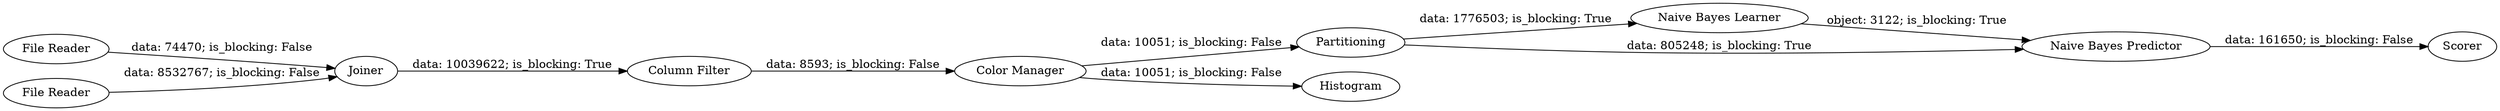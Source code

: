 digraph {
	"1366554860208682411_36" [label="Naive Bayes Learner"]
	"1366554860208682411_33" [label="File Reader"]
	"1366554860208682411_41" [label="Column Filter"]
	"1366554860208682411_29" [label=Partitioning]
	"1366554860208682411_37" [label="File Reader"]
	"1366554860208682411_28" [label="Naive Bayes Predictor"]
	"1366554860208682411_40" [label=Joiner]
	"1366554860208682411_32" [label=Scorer]
	"1366554860208682411_42" [label=Histogram]
	"1366554860208682411_31" [label="Color Manager"]
	"1366554860208682411_29" -> "1366554860208682411_36" [label="data: 1776503; is_blocking: True"]
	"1366554860208682411_31" -> "1366554860208682411_42" [label="data: 10051; is_blocking: False"]
	"1366554860208682411_41" -> "1366554860208682411_31" [label="data: 8593; is_blocking: False"]
	"1366554860208682411_37" -> "1366554860208682411_40" [label="data: 8532767; is_blocking: False"]
	"1366554860208682411_29" -> "1366554860208682411_28" [label="data: 805248; is_blocking: True"]
	"1366554860208682411_31" -> "1366554860208682411_29" [label="data: 10051; is_blocking: False"]
	"1366554860208682411_28" -> "1366554860208682411_32" [label="data: 161650; is_blocking: False"]
	"1366554860208682411_33" -> "1366554860208682411_40" [label="data: 74470; is_blocking: False"]
	"1366554860208682411_36" -> "1366554860208682411_28" [label="object: 3122; is_blocking: True"]
	"1366554860208682411_40" -> "1366554860208682411_41" [label="data: 10039622; is_blocking: True"]
	rankdir=LR
}
